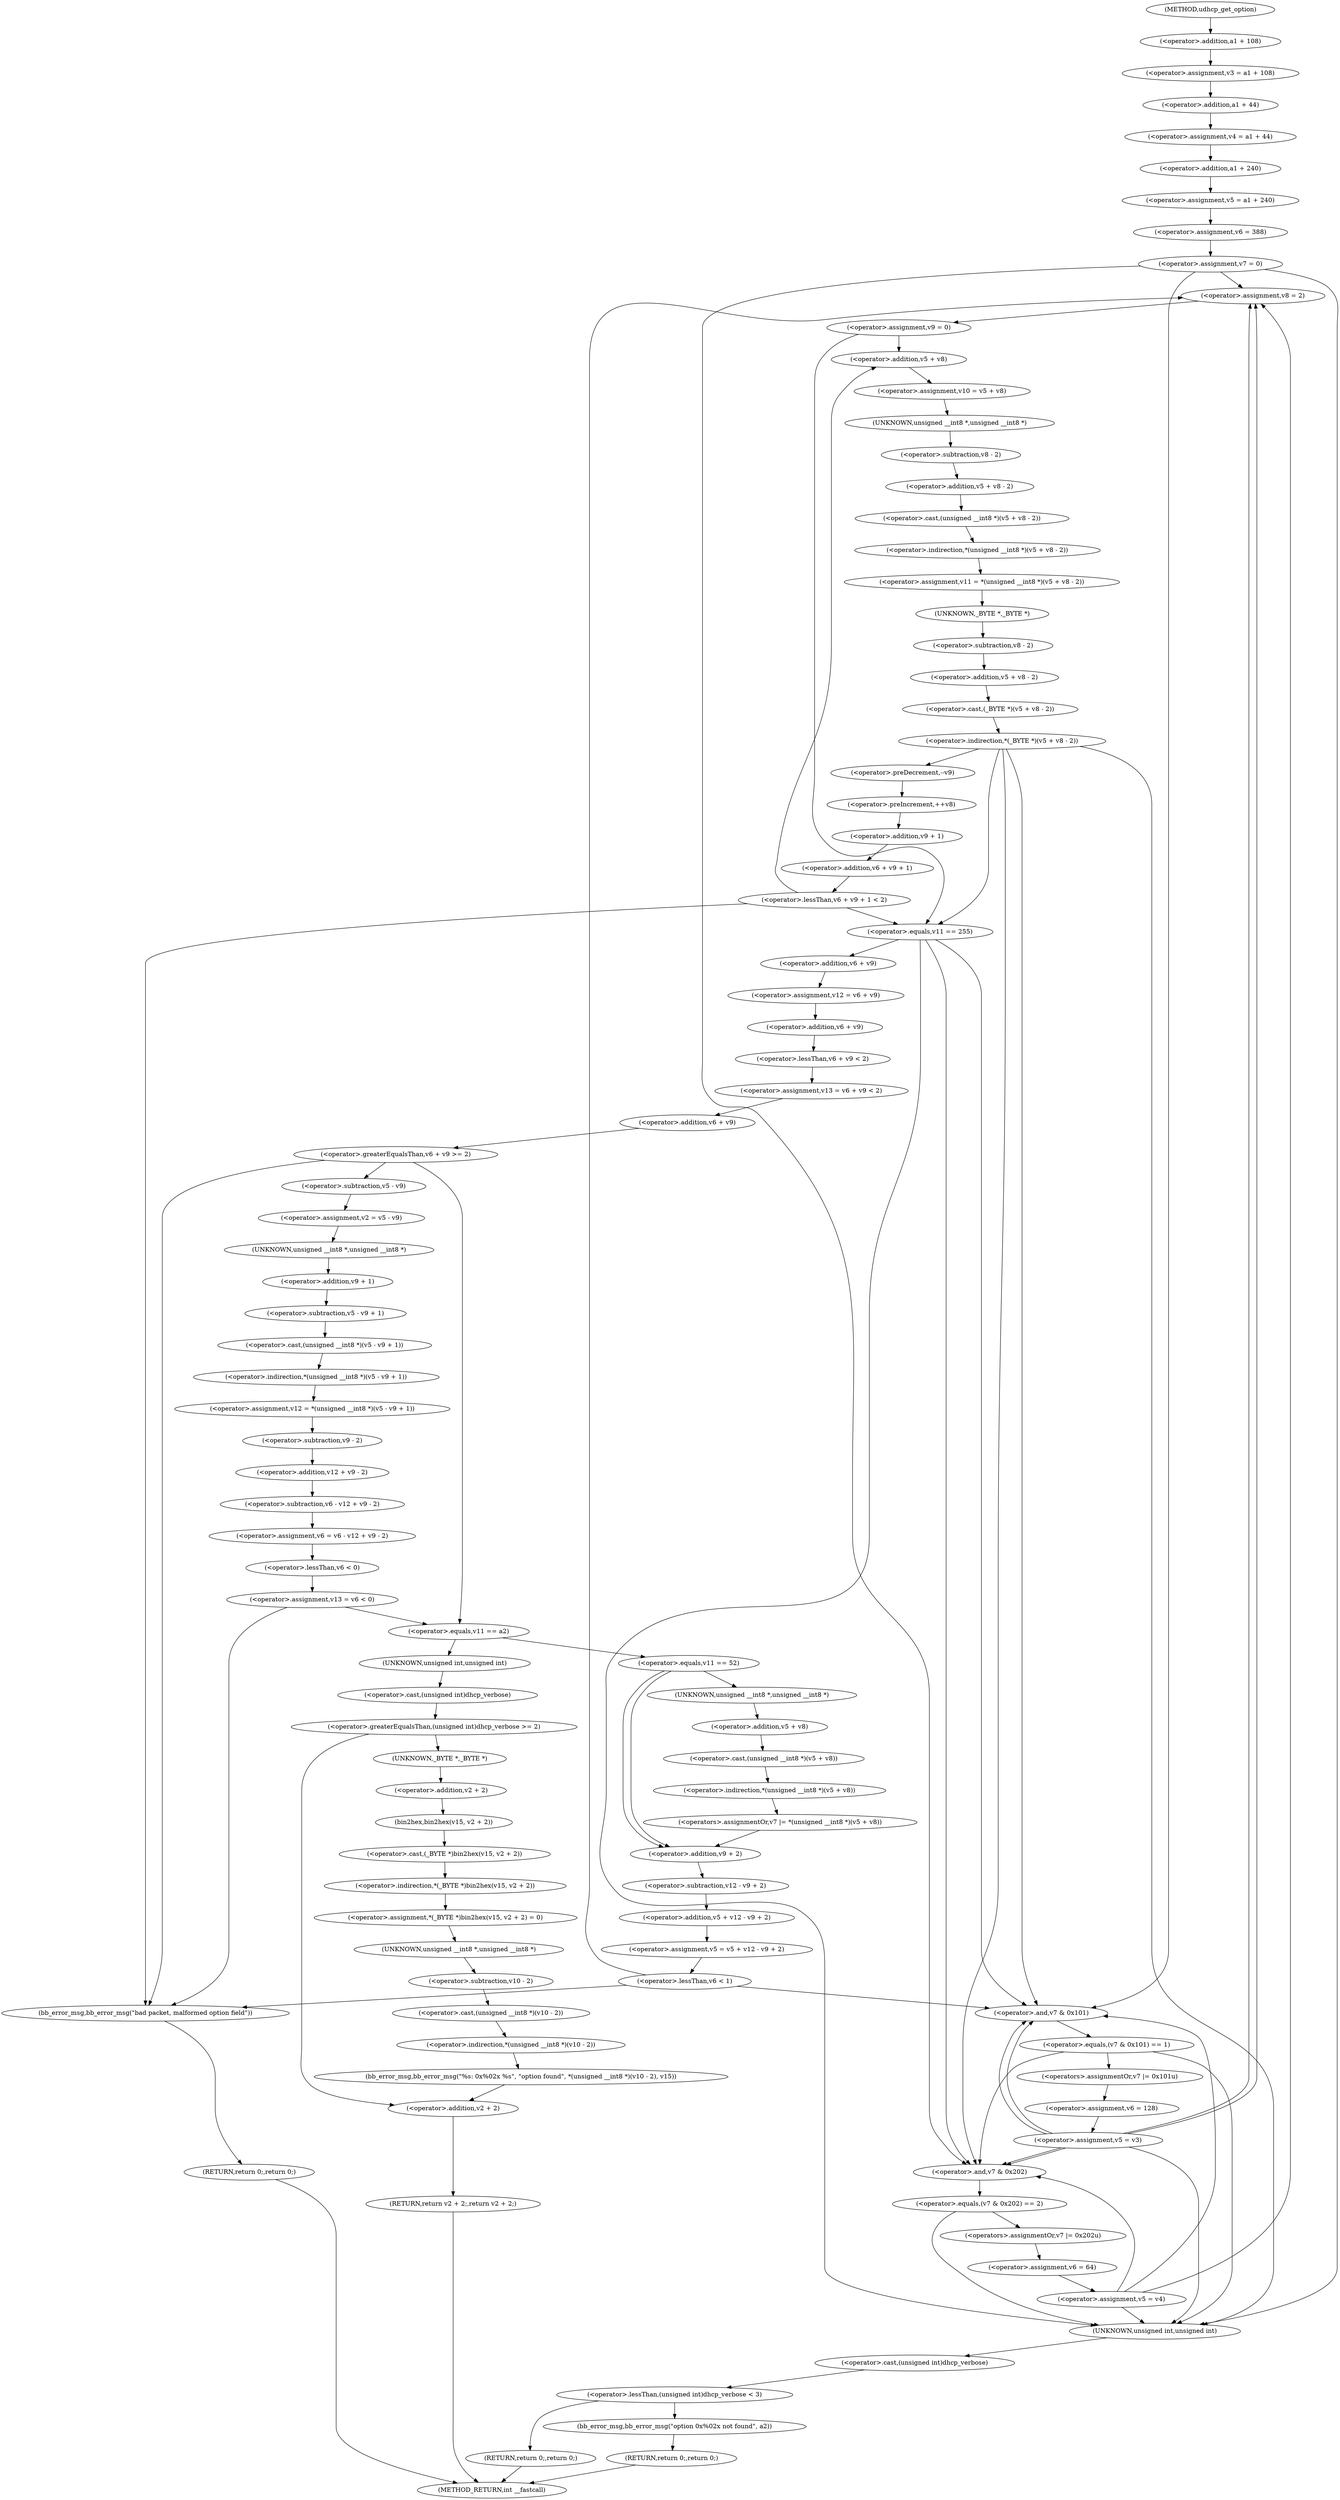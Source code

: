 digraph udhcp_get_option {  
"1000131" [label = "(<operator>.assignment,v3 = a1 + 108)" ]
"1000133" [label = "(<operator>.addition,a1 + 108)" ]
"1000136" [label = "(<operator>.assignment,v4 = a1 + 44)" ]
"1000138" [label = "(<operator>.addition,a1 + 44)" ]
"1000141" [label = "(<operator>.assignment,v5 = a1 + 240)" ]
"1000143" [label = "(<operator>.addition,a1 + 240)" ]
"1000146" [label = "(<operator>.assignment,v6 = 388)" ]
"1000149" [label = "(<operator>.assignment,v7 = 0)" ]
"1000161" [label = "(<operator>.assignment,v8 = 2)" ]
"1000164" [label = "(<operator>.assignment,v9 = 0)" ]
"1000170" [label = "(<operator>.assignment,v10 = v5 + v8)" ]
"1000172" [label = "(<operator>.addition,v5 + v8)" ]
"1000175" [label = "(<operator>.assignment,v11 = *(unsigned __int8 *)(v5 + v8 - 2))" ]
"1000177" [label = "(<operator>.indirection,*(unsigned __int8 *)(v5 + v8 - 2))" ]
"1000178" [label = "(<operator>.cast,(unsigned __int8 *)(v5 + v8 - 2))" ]
"1000179" [label = "(UNKNOWN,unsigned __int8 *,unsigned __int8 *)" ]
"1000180" [label = "(<operator>.addition,v5 + v8 - 2)" ]
"1000182" [label = "(<operator>.subtraction,v8 - 2)" ]
"1000186" [label = "(<operator>.indirection,*(_BYTE *)(v5 + v8 - 2))" ]
"1000187" [label = "(<operator>.cast,(_BYTE *)(v5 + v8 - 2))" ]
"1000188" [label = "(UNKNOWN,_BYTE *,_BYTE *)" ]
"1000189" [label = "(<operator>.addition,v5 + v8 - 2)" ]
"1000191" [label = "(<operator>.subtraction,v8 - 2)" ]
"1000195" [label = "(<operator>.preDecrement,--v9)" ]
"1000197" [label = "(<operator>.preIncrement,++v8)" ]
"1000200" [label = "(<operator>.lessThan,v6 + v9 + 1 < 2)" ]
"1000201" [label = "(<operator>.addition,v6 + v9 + 1)" ]
"1000203" [label = "(<operator>.addition,v9 + 1)" ]
"1000209" [label = "(<operator>.equals,v11 == 255)" ]
"1000213" [label = "(<operator>.assignment,v12 = v6 + v9)" ]
"1000215" [label = "(<operator>.addition,v6 + v9)" ]
"1000218" [label = "(<operator>.assignment,v13 = v6 + v9 < 2)" ]
"1000220" [label = "(<operator>.lessThan,v6 + v9 < 2)" ]
"1000221" [label = "(<operator>.addition,v6 + v9)" ]
"1000226" [label = "(<operator>.greaterEqualsThan,v6 + v9 >= 2)" ]
"1000227" [label = "(<operator>.addition,v6 + v9)" ]
"1000232" [label = "(<operator>.assignment,v2 = v5 - v9)" ]
"1000234" [label = "(<operator>.subtraction,v5 - v9)" ]
"1000237" [label = "(<operator>.assignment,v12 = *(unsigned __int8 *)(v5 - v9 + 1))" ]
"1000239" [label = "(<operator>.indirection,*(unsigned __int8 *)(v5 - v9 + 1))" ]
"1000240" [label = "(<operator>.cast,(unsigned __int8 *)(v5 - v9 + 1))" ]
"1000241" [label = "(UNKNOWN,unsigned __int8 *,unsigned __int8 *)" ]
"1000242" [label = "(<operator>.subtraction,v5 - v9 + 1)" ]
"1000244" [label = "(<operator>.addition,v9 + 1)" ]
"1000247" [label = "(<operator>.assignment,v6 = v6 - v12 + v9 - 2)" ]
"1000249" [label = "(<operator>.subtraction,v6 - v12 + v9 - 2)" ]
"1000251" [label = "(<operator>.addition,v12 + v9 - 2)" ]
"1000253" [label = "(<operator>.subtraction,v9 - 2)" ]
"1000256" [label = "(<operator>.assignment,v13 = v6 < 0)" ]
"1000258" [label = "(<operator>.lessThan,v6 < 0)" ]
"1000265" [label = "(bb_error_msg,bb_error_msg(\"bad packet, malformed option field\"))" ]
"1000267" [label = "(RETURN,return 0;,return 0;)" ]
"1000270" [label = "(<operator>.equals,v11 == a2)" ]
"1000275" [label = "(<operator>.greaterEqualsThan,(unsigned int)dhcp_verbose >= 2)" ]
"1000276" [label = "(<operator>.cast,(unsigned int)dhcp_verbose)" ]
"1000277" [label = "(UNKNOWN,unsigned int,unsigned int)" ]
"1000281" [label = "(<operator>.assignment,*(_BYTE *)bin2hex(v15, v2 + 2) = 0)" ]
"1000282" [label = "(<operator>.indirection,*(_BYTE *)bin2hex(v15, v2 + 2))" ]
"1000283" [label = "(<operator>.cast,(_BYTE *)bin2hex(v15, v2 + 2))" ]
"1000284" [label = "(UNKNOWN,_BYTE *,_BYTE *)" ]
"1000285" [label = "(bin2hex,bin2hex(v15, v2 + 2))" ]
"1000287" [label = "(<operator>.addition,v2 + 2)" ]
"1000291" [label = "(bb_error_msg,bb_error_msg(\"%s: 0x%02x %s\", \"option found\", *(unsigned __int8 *)(v10 - 2), v15))" ]
"1000294" [label = "(<operator>.indirection,*(unsigned __int8 *)(v10 - 2))" ]
"1000295" [label = "(<operator>.cast,(unsigned __int8 *)(v10 - 2))" ]
"1000296" [label = "(UNKNOWN,unsigned __int8 *,unsigned __int8 *)" ]
"1000297" [label = "(<operator>.subtraction,v10 - 2)" ]
"1000301" [label = "(RETURN,return v2 + 2;,return v2 + 2;)" ]
"1000302" [label = "(<operator>.addition,v2 + 2)" ]
"1000306" [label = "(<operator>.equals,v11 == 52)" ]
"1000312" [label = "(<operators>.assignmentOr,v7 |= *(unsigned __int8 *)(v5 + v8))" ]
"1000314" [label = "(<operator>.indirection,*(unsigned __int8 *)(v5 + v8))" ]
"1000315" [label = "(<operator>.cast,(unsigned __int8 *)(v5 + v8))" ]
"1000316" [label = "(UNKNOWN,unsigned __int8 *,unsigned __int8 *)" ]
"1000317" [label = "(<operator>.addition,v5 + v8)" ]
"1000320" [label = "(<operator>.assignment,v5 = v5 + v12 - v9 + 2)" ]
"1000322" [label = "(<operator>.addition,v5 + v12 - v9 + 2)" ]
"1000324" [label = "(<operator>.subtraction,v12 - v9 + 2)" ]
"1000326" [label = "(<operator>.addition,v9 + 2)" ]
"1000330" [label = "(<operator>.lessThan,v6 < 1)" ]
"1000335" [label = "(<operator>.equals,(v7 & 0x101) == 1)" ]
"1000336" [label = "(<operator>.and,v7 & 0x101)" ]
"1000341" [label = "(<operators>.assignmentOr,v7 |= 0x101u)" ]
"1000344" [label = "(<operator>.assignment,v6 = 128)" ]
"1000347" [label = "(<operator>.assignment,v5 = v3)" ]
"1000353" [label = "(<operator>.equals,(v7 & 0x202) == 2)" ]
"1000354" [label = "(<operator>.and,v7 & 0x202)" ]
"1000359" [label = "(<operators>.assignmentOr,v7 |= 0x202u)" ]
"1000362" [label = "(<operator>.assignment,v6 = 64)" ]
"1000365" [label = "(<operator>.assignment,v5 = v4)" ]
"1000371" [label = "(<operator>.lessThan,(unsigned int)dhcp_verbose < 3)" ]
"1000372" [label = "(<operator>.cast,(unsigned int)dhcp_verbose)" ]
"1000373" [label = "(UNKNOWN,unsigned int,unsigned int)" ]
"1000376" [label = "(RETURN,return 0;,return 0;)" ]
"1000378" [label = "(bb_error_msg,bb_error_msg(\"option 0x%02x not found\", a2))" ]
"1000381" [label = "(RETURN,return 0;,return 0;)" ]
"1000114" [label = "(METHOD,udhcp_get_option)" ]
"1000383" [label = "(METHOD_RETURN,int __fastcall)" ]
  "1000131" -> "1000138" 
  "1000133" -> "1000131" 
  "1000136" -> "1000143" 
  "1000138" -> "1000136" 
  "1000141" -> "1000146" 
  "1000143" -> "1000141" 
  "1000146" -> "1000149" 
  "1000149" -> "1000373" 
  "1000149" -> "1000161" 
  "1000149" -> "1000336" 
  "1000149" -> "1000354" 
  "1000161" -> "1000164" 
  "1000164" -> "1000172" 
  "1000164" -> "1000209" 
  "1000170" -> "1000179" 
  "1000172" -> "1000170" 
  "1000175" -> "1000188" 
  "1000177" -> "1000175" 
  "1000178" -> "1000177" 
  "1000179" -> "1000182" 
  "1000180" -> "1000178" 
  "1000182" -> "1000180" 
  "1000186" -> "1000373" 
  "1000186" -> "1000209" 
  "1000186" -> "1000336" 
  "1000186" -> "1000354" 
  "1000186" -> "1000195" 
  "1000187" -> "1000186" 
  "1000188" -> "1000191" 
  "1000189" -> "1000187" 
  "1000191" -> "1000189" 
  "1000195" -> "1000197" 
  "1000197" -> "1000203" 
  "1000200" -> "1000172" 
  "1000200" -> "1000209" 
  "1000200" -> "1000265" 
  "1000201" -> "1000200" 
  "1000203" -> "1000201" 
  "1000209" -> "1000373" 
  "1000209" -> "1000336" 
  "1000209" -> "1000354" 
  "1000209" -> "1000215" 
  "1000213" -> "1000221" 
  "1000215" -> "1000213" 
  "1000218" -> "1000227" 
  "1000220" -> "1000218" 
  "1000221" -> "1000220" 
  "1000226" -> "1000234" 
  "1000226" -> "1000265" 
  "1000226" -> "1000270" 
  "1000227" -> "1000226" 
  "1000232" -> "1000241" 
  "1000234" -> "1000232" 
  "1000237" -> "1000253" 
  "1000239" -> "1000237" 
  "1000240" -> "1000239" 
  "1000241" -> "1000244" 
  "1000242" -> "1000240" 
  "1000244" -> "1000242" 
  "1000247" -> "1000258" 
  "1000249" -> "1000247" 
  "1000251" -> "1000249" 
  "1000253" -> "1000251" 
  "1000256" -> "1000265" 
  "1000256" -> "1000270" 
  "1000258" -> "1000256" 
  "1000265" -> "1000267" 
  "1000267" -> "1000383" 
  "1000270" -> "1000277" 
  "1000270" -> "1000306" 
  "1000275" -> "1000284" 
  "1000275" -> "1000302" 
  "1000276" -> "1000275" 
  "1000277" -> "1000276" 
  "1000281" -> "1000296" 
  "1000282" -> "1000281" 
  "1000283" -> "1000282" 
  "1000284" -> "1000287" 
  "1000285" -> "1000283" 
  "1000287" -> "1000285" 
  "1000291" -> "1000302" 
  "1000294" -> "1000291" 
  "1000295" -> "1000294" 
  "1000296" -> "1000297" 
  "1000297" -> "1000295" 
  "1000301" -> "1000383" 
  "1000302" -> "1000301" 
  "1000306" -> "1000316" 
  "1000306" -> "1000326" 
  "1000306" -> "1000326" 
  "1000312" -> "1000326" 
  "1000314" -> "1000312" 
  "1000315" -> "1000314" 
  "1000316" -> "1000317" 
  "1000317" -> "1000315" 
  "1000320" -> "1000330" 
  "1000322" -> "1000320" 
  "1000324" -> "1000322" 
  "1000326" -> "1000324" 
  "1000330" -> "1000161" 
  "1000330" -> "1000336" 
  "1000330" -> "1000265" 
  "1000335" -> "1000341" 
  "1000335" -> "1000373" 
  "1000335" -> "1000354" 
  "1000336" -> "1000335" 
  "1000341" -> "1000344" 
  "1000344" -> "1000347" 
  "1000347" -> "1000373" 
  "1000347" -> "1000161" 
  "1000347" -> "1000336" 
  "1000347" -> "1000354" 
  "1000347" -> "1000161" 
  "1000347" -> "1000336" 
  "1000347" -> "1000354" 
  "1000353" -> "1000359" 
  "1000353" -> "1000373" 
  "1000354" -> "1000353" 
  "1000359" -> "1000362" 
  "1000362" -> "1000365" 
  "1000365" -> "1000373" 
  "1000365" -> "1000161" 
  "1000365" -> "1000336" 
  "1000365" -> "1000354" 
  "1000371" -> "1000376" 
  "1000371" -> "1000378" 
  "1000372" -> "1000371" 
  "1000373" -> "1000372" 
  "1000376" -> "1000383" 
  "1000378" -> "1000381" 
  "1000381" -> "1000383" 
  "1000114" -> "1000133" 
}
